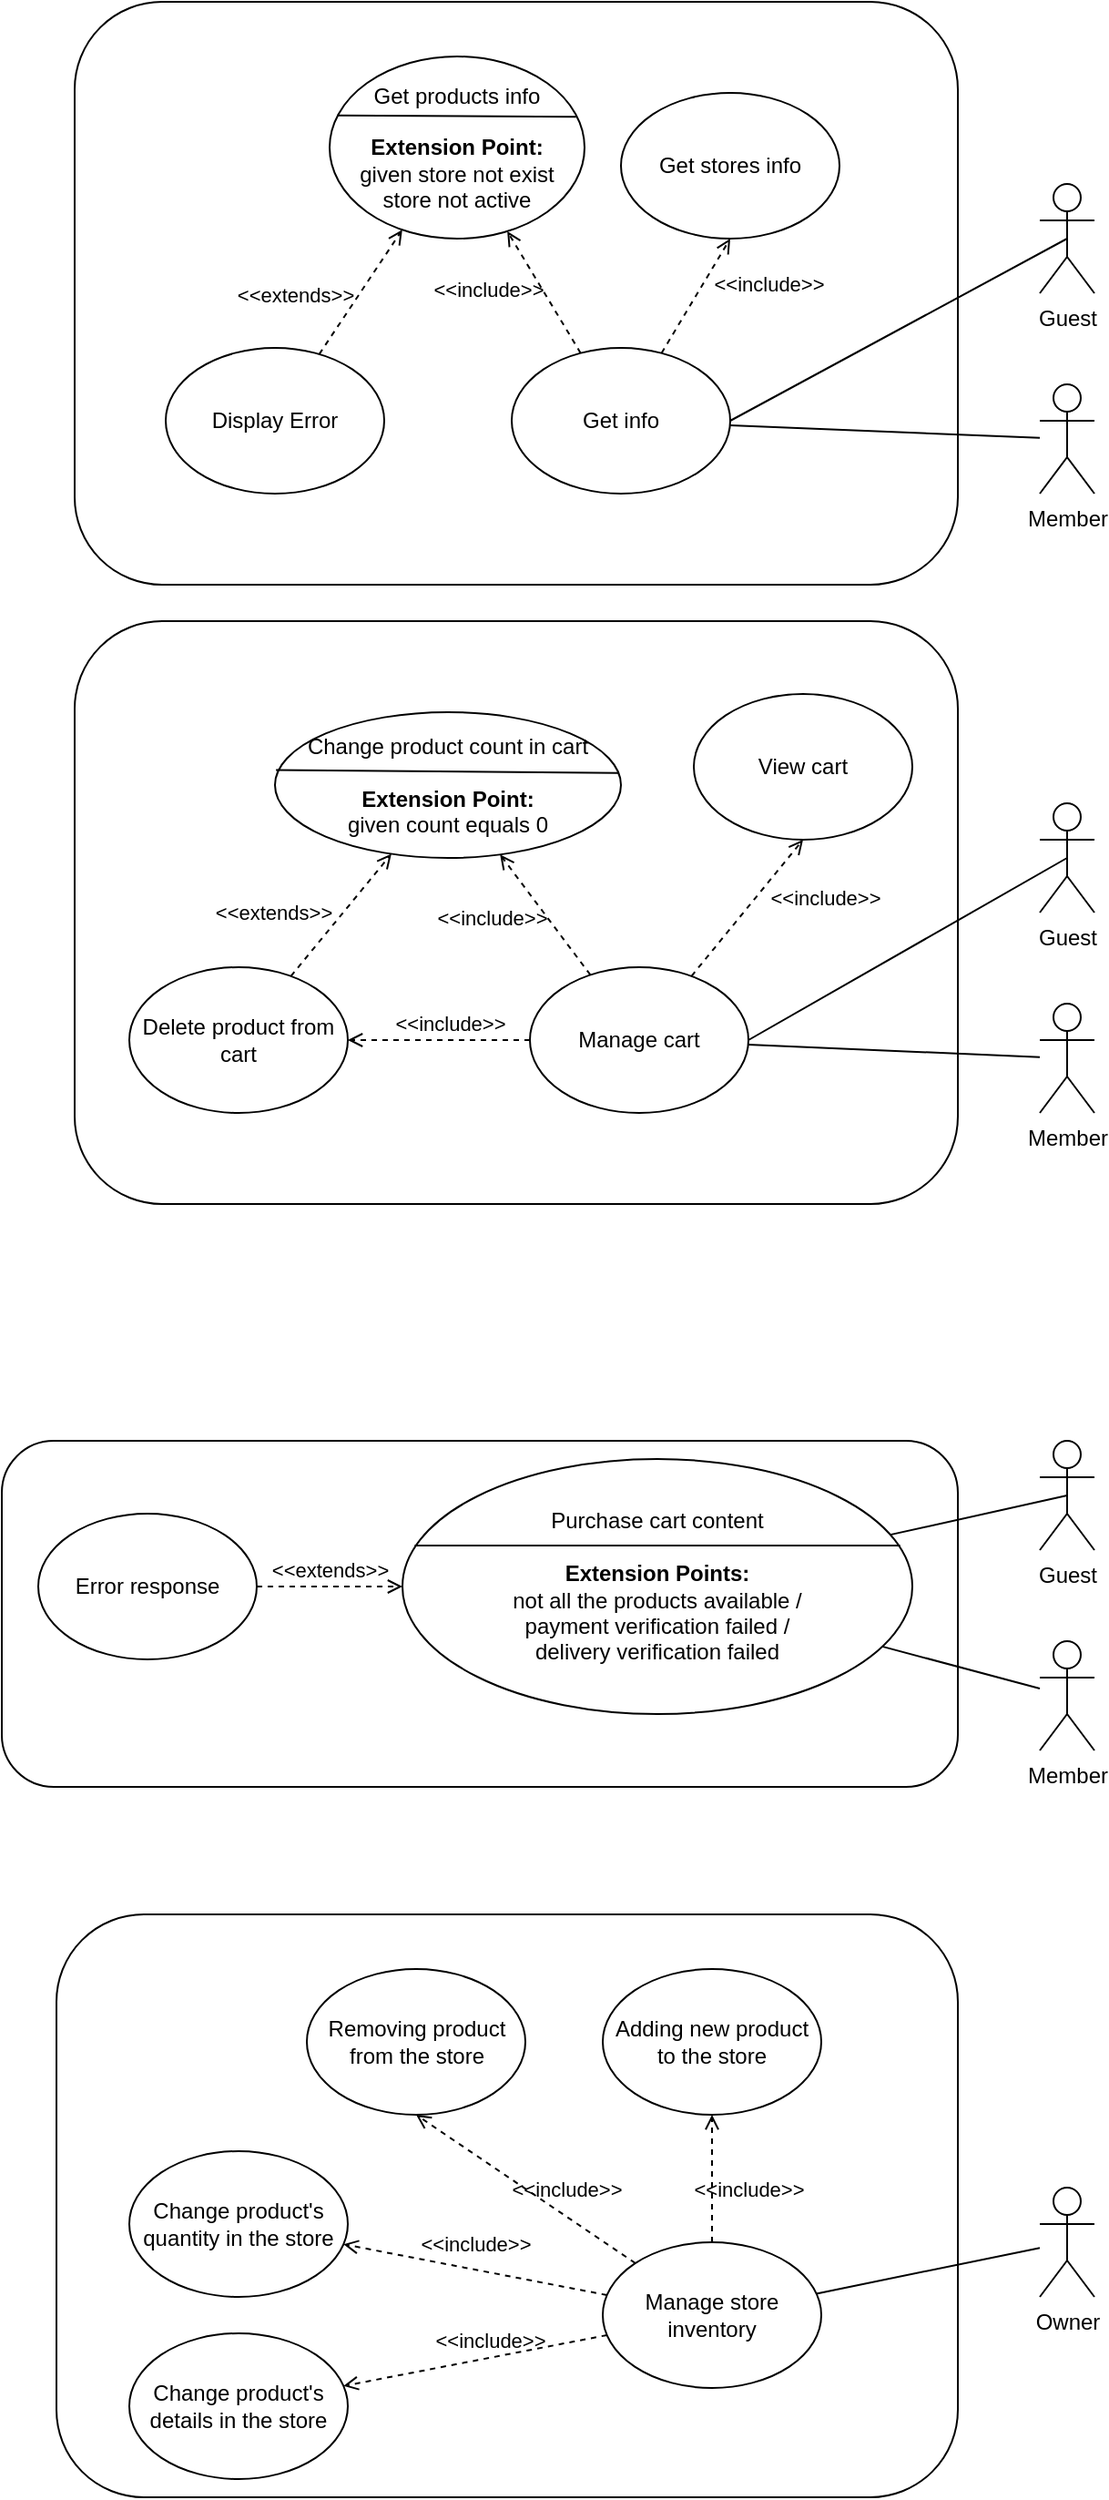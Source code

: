 <mxfile version="17.4.4" type="google"><diagram id="8ex_o1jUDTQa_muYB3k3" name="Page-1"><mxGraphModel dx="175" dy="-544" grid="1" gridSize="10" guides="1" tooltips="1" connect="1" arrows="1" fold="1" page="1" pageScale="1" pageWidth="827" pageHeight="1169" math="0" shadow="0"><root><mxCell id="0"/><mxCell id="1" parent="0"/><mxCell id="-alQrzUyOqmBXB4M99v3-2" value="" style="rounded=1;whiteSpace=wrap;html=1;" parent="1" vertex="1"><mxGeometry x="1050" y="1310" width="485" height="320" as="geometry"/></mxCell><mxCell id="-alQrzUyOqmBXB4M99v3-136" style="rounded=0;orthogonalLoop=1;jettySize=auto;html=1;exitX=0.5;exitY=0.5;exitDx=0;exitDy=0;exitPerimeter=0;entryX=1;entryY=0.5;entryDx=0;entryDy=0;endArrow=none;endFill=0;" parent="1" source="-alQrzUyOqmBXB4M99v3-137" target="-alQrzUyOqmBXB4M99v3-140" edge="1"><mxGeometry relative="1" as="geometry"/></mxCell><mxCell id="-alQrzUyOqmBXB4M99v3-137" value="Guest" style="shape=umlActor;verticalLabelPosition=bottom;verticalAlign=top;html=1;outlineConnect=0;" parent="1" vertex="1"><mxGeometry x="1580" y="1410" width="30" height="60" as="geometry"/></mxCell><mxCell id="-alQrzUyOqmBXB4M99v3-140" value="Get info" style="ellipse;whiteSpace=wrap;html=1;" parent="1" vertex="1"><mxGeometry x="1290" y="1500" width="120" height="80" as="geometry"/></mxCell><mxCell id="-alQrzUyOqmBXB4M99v3-141" value="Get products info&lt;br&gt;&lt;br&gt;&lt;b&gt;Extension Point:&lt;/b&gt;&lt;br&gt;given store not exist&lt;br&gt;store not active" style="ellipse;whiteSpace=wrap;html=1;" parent="1" vertex="1"><mxGeometry x="1190" y="1340" width="140" height="100" as="geometry"/></mxCell><mxCell id="-alQrzUyOqmBXB4M99v3-142" value="&amp;lt;&amp;lt;include&amp;gt;&amp;gt;" style="html=1;verticalAlign=bottom;labelBackgroundColor=none;endArrow=open;endFill=0;dashed=1;" parent="1" source="-alQrzUyOqmBXB4M99v3-140" target="-alQrzUyOqmBXB4M99v3-141" edge="1"><mxGeometry x="0.224" y="30" width="160" relative="1" as="geometry"><mxPoint x="910" y="1570" as="sourcePoint"/><mxPoint x="1070" y="1570" as="targetPoint"/><mxPoint as="offset"/></mxGeometry></mxCell><mxCell id="-alQrzUyOqmBXB4M99v3-143" value="Display Error" style="ellipse;whiteSpace=wrap;html=1;" parent="1" vertex="1"><mxGeometry x="1100" y="1500" width="120" height="80" as="geometry"/></mxCell><mxCell id="-alQrzUyOqmBXB4M99v3-145" value="Get stores info" style="ellipse;whiteSpace=wrap;html=1;" parent="1" vertex="1"><mxGeometry x="1350" y="1360" width="120" height="80" as="geometry"/></mxCell><mxCell id="-alQrzUyOqmBXB4M99v3-146" value="&amp;lt;&amp;lt;include&amp;gt;&amp;gt;" style="html=1;verticalAlign=bottom;labelBackgroundColor=none;endArrow=open;endFill=0;dashed=1;entryX=0.5;entryY=1;entryDx=0;entryDy=0;" parent="1" source="-alQrzUyOqmBXB4M99v3-140" target="-alQrzUyOqmBXB4M99v3-145" edge="1"><mxGeometry x="0.5" y="-35" width="160" relative="1" as="geometry"><mxPoint x="1315.352" y="1523.279" as="sourcePoint"/><mxPoint x="1204.598" y="1456.759" as="targetPoint"/><mxPoint as="offset"/></mxGeometry></mxCell><mxCell id="-alQrzUyOqmBXB4M99v3-147" value="&amp;lt;&amp;lt;extends&amp;gt;&amp;gt;" style="html=1;verticalAlign=bottom;labelBackgroundColor=none;endArrow=open;endFill=0;dashed=1;" parent="1" source="-alQrzUyOqmBXB4M99v3-143" target="-alQrzUyOqmBXB4M99v3-141" edge="1"><mxGeometry x="-0.693" y="24" width="160" relative="1" as="geometry"><mxPoint x="1089.999" y="1543.071" as="sourcePoint"/><mxPoint x="1183.55" y="1510.001" as="targetPoint"/><mxPoint as="offset"/></mxGeometry></mxCell><mxCell id="-alQrzUyOqmBXB4M99v3-167" value="Member" style="shape=umlActor;verticalLabelPosition=bottom;verticalAlign=top;html=1;outlineConnect=0;" parent="1" vertex="1"><mxGeometry x="1580" y="1520" width="30" height="60" as="geometry"/></mxCell><mxCell id="-alQrzUyOqmBXB4M99v3-168" style="rounded=0;orthogonalLoop=1;jettySize=auto;html=1;endArrow=none;endFill=0;" parent="1" source="-alQrzUyOqmBXB4M99v3-167" target="-alQrzUyOqmBXB4M99v3-140" edge="1"><mxGeometry relative="1" as="geometry"><mxPoint x="1605" y="1490" as="sourcePoint"/><mxPoint x="1420" y="1550" as="targetPoint"/></mxGeometry></mxCell><mxCell id="-alQrzUyOqmBXB4M99v3-169" value="" style="endArrow=none;html=1;entryX=0.967;entryY=0.331;entryDx=0;entryDy=0;exitX=0.029;exitY=0.324;exitDx=0;exitDy=0;entryPerimeter=0;exitPerimeter=0;" parent="1" source="-alQrzUyOqmBXB4M99v3-141" target="-alQrzUyOqmBXB4M99v3-141" edge="1"><mxGeometry width="50" height="50" relative="1" as="geometry"><mxPoint x="1200" y="1380.99" as="sourcePoint"/><mxPoint x="1381.07" y="1380" as="targetPoint"/></mxGeometry></mxCell><mxCell id="-alQrzUyOqmBXB4M99v3-170" value="" style="rounded=1;whiteSpace=wrap;html=1;" parent="1" vertex="1"><mxGeometry x="1050" y="1650" width="485" height="320" as="geometry"/></mxCell><mxCell id="-alQrzUyOqmBXB4M99v3-171" style="rounded=0;orthogonalLoop=1;jettySize=auto;html=1;exitX=0.5;exitY=0.5;exitDx=0;exitDy=0;exitPerimeter=0;entryX=1;entryY=0.5;entryDx=0;entryDy=0;endArrow=none;endFill=0;" parent="1" source="-alQrzUyOqmBXB4M99v3-172" target="-alQrzUyOqmBXB4M99v3-173" edge="1"><mxGeometry relative="1" as="geometry"/></mxCell><mxCell id="-alQrzUyOqmBXB4M99v3-172" value="Guest" style="shape=umlActor;verticalLabelPosition=bottom;verticalAlign=top;html=1;outlineConnect=0;" parent="1" vertex="1"><mxGeometry x="1580" y="1750" width="30" height="60" as="geometry"/></mxCell><mxCell id="-alQrzUyOqmBXB4M99v3-173" value="Manage cart" style="ellipse;whiteSpace=wrap;html=1;" parent="1" vertex="1"><mxGeometry x="1300" y="1840" width="120" height="80" as="geometry"/></mxCell><mxCell id="-alQrzUyOqmBXB4M99v3-174" value="Change product count in cart&lt;br&gt;&lt;br&gt;&lt;b&gt;Extension Point:&lt;/b&gt;&lt;br&gt;given count equals 0" style="ellipse;whiteSpace=wrap;html=1;" parent="1" vertex="1"><mxGeometry x="1160" y="1700" width="190" height="80" as="geometry"/></mxCell><mxCell id="-alQrzUyOqmBXB4M99v3-175" value="&amp;lt;&amp;lt;include&amp;gt;&amp;gt;" style="html=1;verticalAlign=bottom;labelBackgroundColor=none;endArrow=open;endFill=0;dashed=1;" parent="1" source="-alQrzUyOqmBXB4M99v3-173" target="-alQrzUyOqmBXB4M99v3-174" edge="1"><mxGeometry x="0.224" y="30" width="160" relative="1" as="geometry"><mxPoint x="910" y="1910" as="sourcePoint"/><mxPoint x="1070" y="1910" as="targetPoint"/><mxPoint as="offset"/></mxGeometry></mxCell><mxCell id="-alQrzUyOqmBXB4M99v3-176" value="Delete product from cart" style="ellipse;whiteSpace=wrap;html=1;" parent="1" vertex="1"><mxGeometry x="1080" y="1840" width="120" height="80" as="geometry"/></mxCell><mxCell id="-alQrzUyOqmBXB4M99v3-177" value="View cart" style="ellipse;whiteSpace=wrap;html=1;" parent="1" vertex="1"><mxGeometry x="1390" y="1690" width="120" height="80" as="geometry"/></mxCell><mxCell id="-alQrzUyOqmBXB4M99v3-178" value="&amp;lt;&amp;lt;include&amp;gt;&amp;gt;" style="html=1;verticalAlign=bottom;labelBackgroundColor=none;endArrow=open;endFill=0;dashed=1;entryX=0.5;entryY=1;entryDx=0;entryDy=0;" parent="1" source="-alQrzUyOqmBXB4M99v3-173" target="-alQrzUyOqmBXB4M99v3-177" edge="1"><mxGeometry x="0.5" y="-35" width="160" relative="1" as="geometry"><mxPoint x="1315.352" y="1863.279" as="sourcePoint"/><mxPoint x="1204.598" y="1796.759" as="targetPoint"/><mxPoint as="offset"/></mxGeometry></mxCell><mxCell id="-alQrzUyOqmBXB4M99v3-179" value="&amp;lt;&amp;lt;extends&amp;gt;&amp;gt;" style="html=1;verticalAlign=bottom;labelBackgroundColor=none;endArrow=open;endFill=0;dashed=1;" parent="1" source="-alQrzUyOqmBXB4M99v3-176" target="-alQrzUyOqmBXB4M99v3-174" edge="1"><mxGeometry x="-0.693" y="24" width="160" relative="1" as="geometry"><mxPoint x="1089.999" y="1883.071" as="sourcePoint"/><mxPoint x="1183.55" y="1850.001" as="targetPoint"/><mxPoint as="offset"/></mxGeometry></mxCell><mxCell id="-alQrzUyOqmBXB4M99v3-180" value="Member" style="shape=umlActor;verticalLabelPosition=bottom;verticalAlign=top;html=1;outlineConnect=0;" parent="1" vertex="1"><mxGeometry x="1580" y="1860" width="30" height="60" as="geometry"/></mxCell><mxCell id="-alQrzUyOqmBXB4M99v3-181" style="rounded=0;orthogonalLoop=1;jettySize=auto;html=1;endArrow=none;endFill=0;" parent="1" source="-alQrzUyOqmBXB4M99v3-180" target="-alQrzUyOqmBXB4M99v3-173" edge="1"><mxGeometry relative="1" as="geometry"><mxPoint x="1605" y="1830" as="sourcePoint"/><mxPoint x="1420" y="1890" as="targetPoint"/></mxGeometry></mxCell><mxCell id="-alQrzUyOqmBXB4M99v3-182" value="" style="endArrow=none;html=1;exitX=0.003;exitY=0.397;exitDx=0;exitDy=0;exitPerimeter=0;entryX=0.993;entryY=0.417;entryDx=0;entryDy=0;entryPerimeter=0;" parent="1" source="-alQrzUyOqmBXB4M99v3-174" target="-alQrzUyOqmBXB4M99v3-174" edge="1"><mxGeometry width="50" height="50" relative="1" as="geometry"><mxPoint x="1150" y="1732" as="sourcePoint"/><mxPoint x="1340" y="1732" as="targetPoint"/></mxGeometry></mxCell><mxCell id="-alQrzUyOqmBXB4M99v3-184" value="&amp;lt;&amp;lt;include&amp;gt;&amp;gt;" style="html=1;verticalAlign=bottom;labelBackgroundColor=none;endArrow=open;endFill=0;dashed=1;" parent="1" source="-alQrzUyOqmBXB4M99v3-173" target="-alQrzUyOqmBXB4M99v3-176" edge="1"><mxGeometry x="-0.111" width="160" relative="1" as="geometry"><mxPoint x="1335.431" y="1853.507" as="sourcePoint"/><mxPoint x="1291.099" y="1788.461" as="targetPoint"/><mxPoint as="offset"/></mxGeometry></mxCell><mxCell id="WVzGc8LVnm_fGc3I6pty-1" value="" style="rounded=1;whiteSpace=wrap;html=1;" parent="1" vertex="1"><mxGeometry x="1010" y="2100" width="525" height="190" as="geometry"/></mxCell><mxCell id="WVzGc8LVnm_fGc3I6pty-2" style="rounded=0;orthogonalLoop=1;jettySize=auto;html=1;exitX=0.5;exitY=0.5;exitDx=0;exitDy=0;exitPerimeter=0;endArrow=none;endFill=0;" parent="1" source="WVzGc8LVnm_fGc3I6pty-3" target="WVzGc8LVnm_fGc3I6pty-5" edge="1"><mxGeometry relative="1" as="geometry"><mxPoint x="1440" y="2230" as="targetPoint"/></mxGeometry></mxCell><mxCell id="WVzGc8LVnm_fGc3I6pty-3" value="Guest" style="shape=umlActor;verticalLabelPosition=bottom;verticalAlign=top;html=1;outlineConnect=0;" parent="1" vertex="1"><mxGeometry x="1580" y="2100" width="30" height="60" as="geometry"/></mxCell><mxCell id="WVzGc8LVnm_fGc3I6pty-5" value="Purchase cart content&lt;br&gt;&lt;br&gt;&lt;b&gt;Extension Points:&lt;/b&gt;&lt;br&gt;not all the products available /&lt;br&gt;payment verification failed /&lt;br&gt;delivery verification failed" style="ellipse;whiteSpace=wrap;html=1;" parent="1" vertex="1"><mxGeometry x="1230" y="2110" width="280" height="140" as="geometry"/></mxCell><mxCell id="WVzGc8LVnm_fGc3I6pty-7" value="Error response" style="ellipse;whiteSpace=wrap;html=1;" parent="1" vertex="1"><mxGeometry x="1030" y="2140" width="120" height="80" as="geometry"/></mxCell><mxCell id="WVzGc8LVnm_fGc3I6pty-10" value="&amp;lt;&amp;lt;extends&amp;gt;&amp;gt;" style="html=1;verticalAlign=bottom;labelBackgroundColor=none;endArrow=open;endFill=0;dashed=1;" parent="1" source="WVzGc8LVnm_fGc3I6pty-7" target="WVzGc8LVnm_fGc3I6pty-5" edge="1"><mxGeometry width="160" relative="1" as="geometry"><mxPoint x="1089.999" y="2233.071" as="sourcePoint"/><mxPoint x="1183.55" y="2200.001" as="targetPoint"/><mxPoint as="offset"/></mxGeometry></mxCell><mxCell id="WVzGc8LVnm_fGc3I6pty-11" value="Member" style="shape=umlActor;verticalLabelPosition=bottom;verticalAlign=top;html=1;outlineConnect=0;" parent="1" vertex="1"><mxGeometry x="1580" y="2210" width="30" height="60" as="geometry"/></mxCell><mxCell id="WVzGc8LVnm_fGc3I6pty-12" style="rounded=0;orthogonalLoop=1;jettySize=auto;html=1;endArrow=none;endFill=0;" parent="1" source="WVzGc8LVnm_fGc3I6pty-11" target="WVzGc8LVnm_fGc3I6pty-5" edge="1"><mxGeometry relative="1" as="geometry"><mxPoint x="1605" y="2180" as="sourcePoint"/><mxPoint x="1439.855" y="2232.784" as="targetPoint"/></mxGeometry></mxCell><mxCell id="WVzGc8LVnm_fGc3I6pty-13" value="" style="endArrow=none;html=1;entryX=0.976;entryY=0.339;entryDx=0;entryDy=0;entryPerimeter=0;exitX=0.024;exitY=0.339;exitDx=0;exitDy=0;exitPerimeter=0;" parent="1" source="WVzGc8LVnm_fGc3I6pty-5" target="WVzGc8LVnm_fGc3I6pty-5" edge="1"><mxGeometry width="50" height="50" relative="1" as="geometry"><mxPoint x="1190" y="2127" as="sourcePoint"/><mxPoint x="1340" y="2082" as="targetPoint"/></mxGeometry></mxCell><mxCell id="WVzGc8LVnm_fGc3I6pty-15" value="" style="rounded=1;whiteSpace=wrap;html=1;" parent="1" vertex="1"><mxGeometry x="1040" y="2360" width="495" height="320" as="geometry"/></mxCell><mxCell id="WVzGc8LVnm_fGc3I6pty-18" value="Manage store inventory" style="ellipse;whiteSpace=wrap;html=1;" parent="1" vertex="1"><mxGeometry x="1340" y="2540" width="120" height="80" as="geometry"/></mxCell><mxCell id="WVzGc8LVnm_fGc3I6pty-20" value="&amp;lt;&amp;lt;include&amp;gt;&amp;gt;" style="html=1;verticalAlign=bottom;labelBackgroundColor=none;endArrow=open;endFill=0;dashed=1;" parent="1" source="WVzGc8LVnm_fGc3I6pty-18" target="WVzGc8LVnm_fGc3I6pty-32" edge="1"><mxGeometry x="0.013" y="-5" width="160" relative="1" as="geometry"><mxPoint x="910" y="2620" as="sourcePoint"/><mxPoint x="1223.211" y="2507.841" as="targetPoint"/><mxPoint as="offset"/></mxGeometry></mxCell><mxCell id="WVzGc8LVnm_fGc3I6pty-21" value="Change product's details in the store" style="ellipse;whiteSpace=wrap;html=1;" parent="1" vertex="1"><mxGeometry x="1080" y="2590" width="120" height="80" as="geometry"/></mxCell><mxCell id="WVzGc8LVnm_fGc3I6pty-22" value="Adding new product to the store" style="ellipse;whiteSpace=wrap;html=1;" parent="1" vertex="1"><mxGeometry x="1340" y="2390" width="120" height="80" as="geometry"/></mxCell><mxCell id="WVzGc8LVnm_fGc3I6pty-23" value="&amp;lt;&amp;lt;include&amp;gt;&amp;gt;" style="html=1;verticalAlign=bottom;labelBackgroundColor=none;endArrow=open;endFill=0;dashed=1;entryX=0.5;entryY=1;entryDx=0;entryDy=0;" parent="1" source="WVzGc8LVnm_fGc3I6pty-18" target="WVzGc8LVnm_fGc3I6pty-22" edge="1"><mxGeometry x="-0.429" y="-20" width="160" relative="1" as="geometry"><mxPoint x="1315.352" y="2573.279" as="sourcePoint"/><mxPoint x="1204.598" y="2506.759" as="targetPoint"/><mxPoint as="offset"/></mxGeometry></mxCell><mxCell id="WVzGc8LVnm_fGc3I6pty-25" value="Owner" style="shape=umlActor;verticalLabelPosition=bottom;verticalAlign=top;html=1;outlineConnect=0;" parent="1" vertex="1"><mxGeometry x="1580" y="2510" width="30" height="60" as="geometry"/></mxCell><mxCell id="WVzGc8LVnm_fGc3I6pty-26" style="rounded=0;orthogonalLoop=1;jettySize=auto;html=1;endArrow=none;endFill=0;" parent="1" source="WVzGc8LVnm_fGc3I6pty-25" target="WVzGc8LVnm_fGc3I6pty-18" edge="1"><mxGeometry relative="1" as="geometry"><mxPoint x="1605" y="2540" as="sourcePoint"/><mxPoint x="1420" y="2600" as="targetPoint"/></mxGeometry></mxCell><mxCell id="WVzGc8LVnm_fGc3I6pty-28" value="&amp;lt;&amp;lt;include&amp;gt;&amp;gt;" style="html=1;verticalAlign=bottom;labelBackgroundColor=none;endArrow=open;endFill=0;dashed=1;" parent="1" source="WVzGc8LVnm_fGc3I6pty-18" target="WVzGc8LVnm_fGc3I6pty-21" edge="1"><mxGeometry x="-0.111" width="160" relative="1" as="geometry"><mxPoint x="1335.431" y="2563.507" as="sourcePoint"/><mxPoint x="1291.099" y="2498.461" as="targetPoint"/><mxPoint as="offset"/></mxGeometry></mxCell><mxCell id="WVzGc8LVnm_fGc3I6pty-30" value="Removing product from the store" style="ellipse;whiteSpace=wrap;html=1;" parent="1" vertex="1"><mxGeometry x="1177.5" y="2390" width="120" height="80" as="geometry"/></mxCell><mxCell id="WVzGc8LVnm_fGc3I6pty-31" value="&amp;lt;&amp;lt;include&amp;gt;&amp;gt;" style="html=1;verticalAlign=bottom;labelBackgroundColor=none;endArrow=open;endFill=0;dashed=1;entryX=0.5;entryY=1;entryDx=0;entryDy=0;" parent="1" source="WVzGc8LVnm_fGc3I6pty-18" target="WVzGc8LVnm_fGc3I6pty-30" edge="1"><mxGeometry x="-0.325" y="-5" width="160" relative="1" as="geometry"><mxPoint x="1320" y="2540" as="sourcePoint"/><mxPoint x="1084.598" y="2506.759" as="targetPoint"/><mxPoint as="offset"/></mxGeometry></mxCell><mxCell id="WVzGc8LVnm_fGc3I6pty-32" value="Change product's quantity in the store" style="ellipse;whiteSpace=wrap;html=1;" parent="1" vertex="1"><mxGeometry x="1080" y="2490" width="120" height="80" as="geometry"/></mxCell></root></mxGraphModel></diagram></mxfile>
